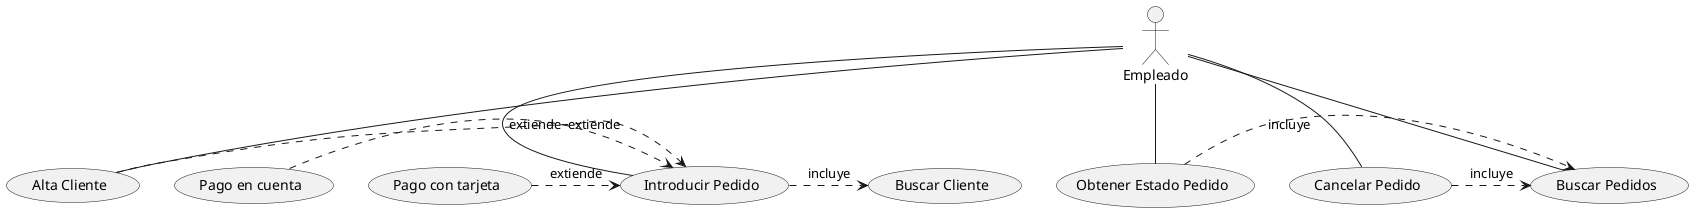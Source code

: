 @startuml
:Empleado: as A1
usecase UC1 as "Introducir Pedido"
usecase UC2 as "Cancelar Pedido"
usecase UC3 as "Obtener Estado Pedido"
usecase UC4 as "Buscar Pedidos"
usecase UC5 as "Alta Cliente"
usecase UC6 as "Buscar Cliente"
usecase UC7 as "Pago en cuenta"
usecase UC8 as "Pago con tarjeta"
A1 -- UC5
A1 -- UC2
A1 -- UC4
A1 -- UC1
A1 -- UC3
UC5 .> UC1 : extiende
UC8 .> UC1 : extiende
UC3 .> UC4 : incluye
UC1 .> UC6 : incluye
UC7 .> UC1 : extiende
UC2 .> UC4 : incluye
@enduml